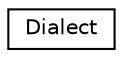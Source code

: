 digraph "Graphical Class Hierarchy"
{
 // LATEX_PDF_SIZE
  edge [fontname="Helvetica",fontsize="10",labelfontname="Helvetica",labelfontsize="10"];
  node [fontname="Helvetica",fontsize="10",shape=record];
  rankdir="LR";
  Node0 [label="Dialect",height=0.2,width=0.4,color="black", fillcolor="white", style="filled",URL="$classDialect.html",tooltip=" "];
}
